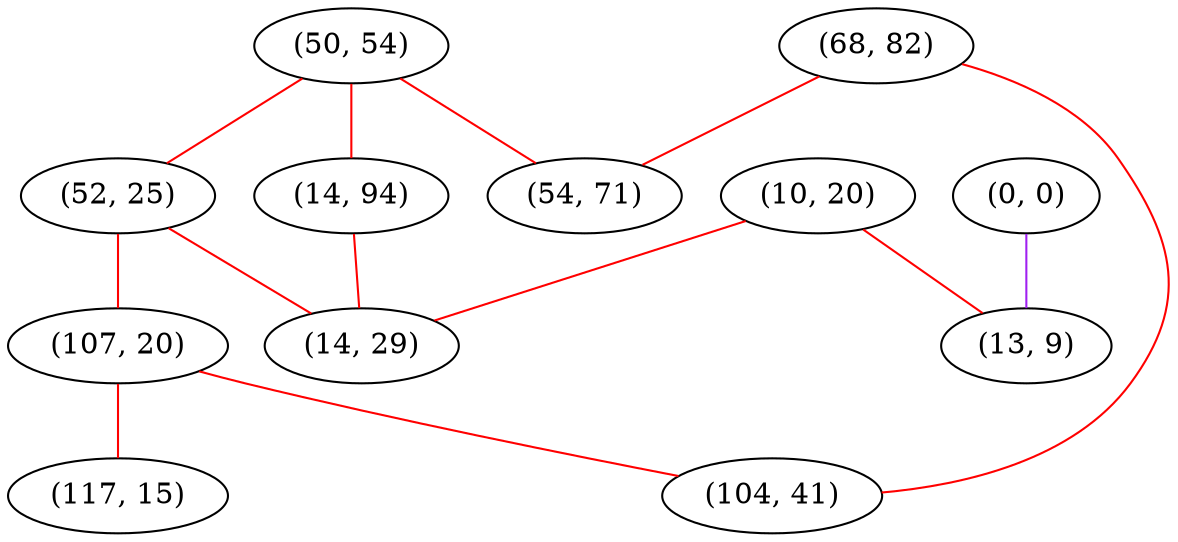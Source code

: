 graph "" {
"(50, 54)";
"(52, 25)";
"(14, 94)";
"(68, 82)";
"(107, 20)";
"(0, 0)";
"(104, 41)";
"(117, 15)";
"(54, 71)";
"(10, 20)";
"(13, 9)";
"(14, 29)";
"(50, 54)" -- "(52, 25)"  [color=red, key=0, weight=1];
"(50, 54)" -- "(54, 71)"  [color=red, key=0, weight=1];
"(50, 54)" -- "(14, 94)"  [color=red, key=0, weight=1];
"(52, 25)" -- "(107, 20)"  [color=red, key=0, weight=1];
"(52, 25)" -- "(14, 29)"  [color=red, key=0, weight=1];
"(14, 94)" -- "(14, 29)"  [color=red, key=0, weight=1];
"(68, 82)" -- "(104, 41)"  [color=red, key=0, weight=1];
"(68, 82)" -- "(54, 71)"  [color=red, key=0, weight=1];
"(107, 20)" -- "(104, 41)"  [color=red, key=0, weight=1];
"(107, 20)" -- "(117, 15)"  [color=red, key=0, weight=1];
"(0, 0)" -- "(13, 9)"  [color=purple, key=0, weight=4];
"(10, 20)" -- "(13, 9)"  [color=red, key=0, weight=1];
"(10, 20)" -- "(14, 29)"  [color=red, key=0, weight=1];
}
